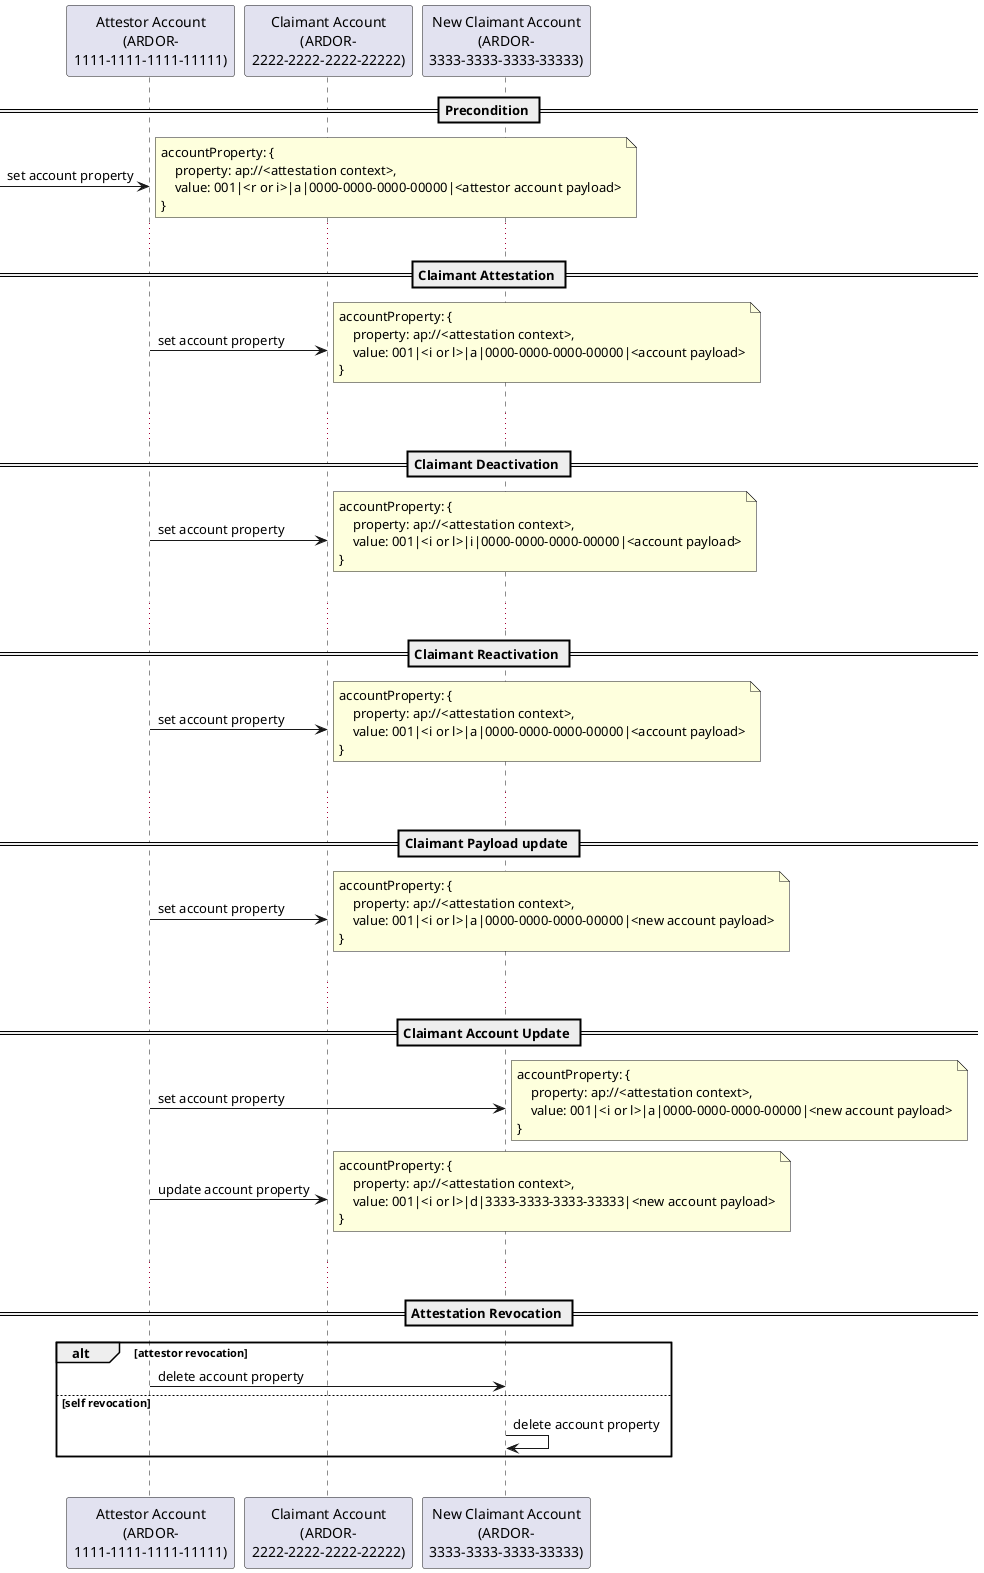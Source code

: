 @startuml

' skinparam shadowing false

participant "Attestor Account\n(ARDOR-\n1111-1111-1111-11111)" as ATTE
participant "Claimant Account\n(ARDOR-\n2222-2222-2222-22222)" as CLAI
participant "New Claimant Account\n(ARDOR-\n3333-3333-3333-33333)" as NCLAI


== Precondition ==
[-> ATTE: set account property
note right
    accountProperty: {
        property: ap://<attestation context>,
        value: 001|<r or i>|a|0000-0000-0000-00000|<attestor account payload>
    }
end note


...
== Claimant Attestation ==

ATTE -> CLAI: set account property
note right
    accountProperty: {
        property: ap://<attestation context>,
        value: 001|<i or l>|a|0000-0000-0000-00000|<account payload>
    }
end note
|||


...
== Claimant Deactivation ==

ATTE -> CLAI: set account property
note right
    accountProperty: {
        property: ap://<attestation context>,
        value: 001|<i or l>|i|0000-0000-0000-00000|<account payload>
    }
end note
|||


...
== Claimant Reactivation ==

ATTE -> CLAI: set account property
note right
    accountProperty: {
        property: ap://<attestation context>,
        value: 001|<i or l>|a|0000-0000-0000-00000|<account payload>
    }
end note
|||


...
== Claimant Payload update ==

ATTE -> CLAI: set account property
note right
    accountProperty: {
        property: ap://<attestation context>,
        value: 001|<i or l>|a|0000-0000-0000-00000|<new account payload>
    }
end note
|||


...
== Claimant Account Update ==

ATTE -> NCLAI: set account property
note right
    accountProperty: {
        property: ap://<attestation context>,
        value: 001|<i or l>|a|0000-0000-0000-00000|<new account payload>
    }
end note


ATTE -> CLAI: update account property
note right
    accountProperty: {
        property: ap://<attestation context>,
        value: 001|<i or l>|d|3333-3333-3333-33333|<new account payload>
    }
end note
|||


...
== Attestation Revocation ==

alt attestor revocation
    ATTE -> NCLAI: delete account property
else self revocation
    NCLAI -> NCLAI: delete account property
end
|||


@enduml